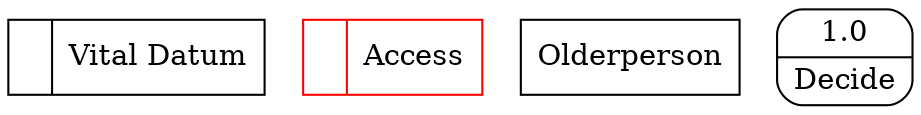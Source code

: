 digraph dfd2{ 
node[shape=record]
200 [label="<f0>  |<f1> Vital Datum " ];
201 [label="<f0>  |<f1> Access " color=red];
202 [label="Olderperson" shape=box];
203 [label="{<f0> 1.0|<f1> Decide }" shape=Mrecord];
}